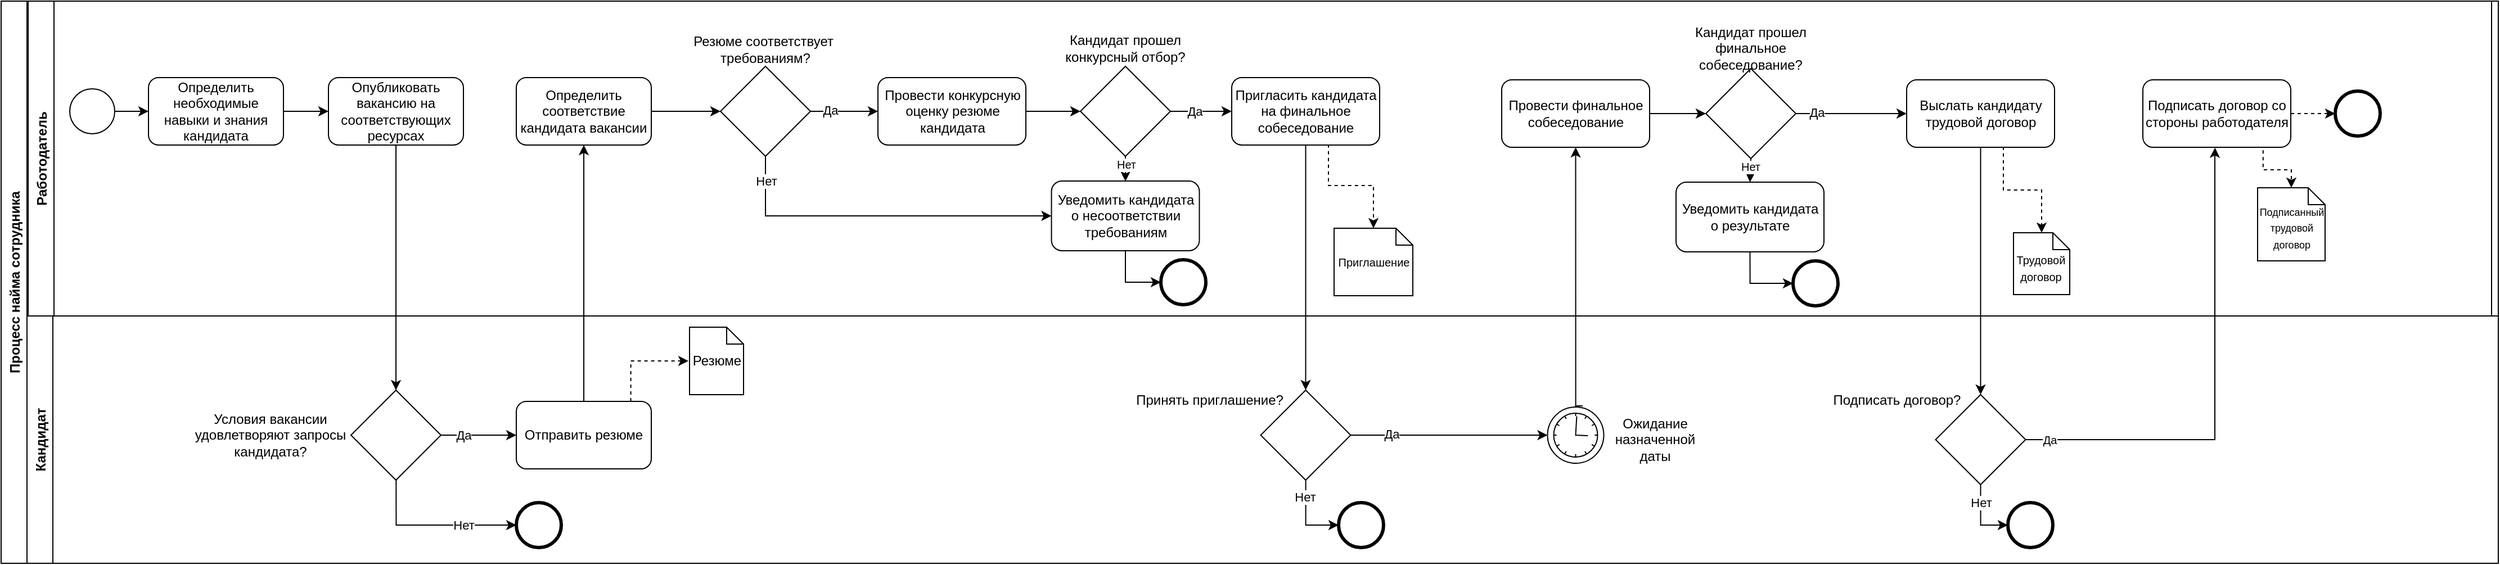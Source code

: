 <mxfile version="20.5.1" type="github">
  <diagram name="Page-1" id="2a216829-ef6e-dabb-86c1-c78162f3ba2b">
    <mxGraphModel dx="1422" dy="756" grid="1" gridSize="10" guides="1" tooltips="1" connect="1" arrows="1" fold="1" page="1" pageScale="1" pageWidth="850" pageHeight="1100" background="none" math="0" shadow="0">
      <root>
        <mxCell id="0" />
        <mxCell id="1" parent="0" />
        <mxCell id="jwljEU_SpVvsm612y8T_-2" value="Процесс найма сотрудника" style="swimlane;horizontal=0;" parent="1" vertex="1">
          <mxGeometry x="39" y="80" width="2220" height="500" as="geometry" />
        </mxCell>
        <mxCell id="jwljEU_SpVvsm612y8T_-1" value="Работодатель" style="swimlane;horizontal=0;" parent="jwljEU_SpVvsm612y8T_-2" vertex="1">
          <mxGeometry x="24" width="2190" height="280" as="geometry" />
        </mxCell>
        <mxCell id="jwljEU_SpVvsm612y8T_-8" value="" style="edgeStyle=orthogonalEdgeStyle;rounded=0;orthogonalLoop=1;jettySize=auto;html=1;" parent="jwljEU_SpVvsm612y8T_-1" source="jwljEU_SpVvsm612y8T_-4" target="jwljEU_SpVvsm612y8T_-7" edge="1">
          <mxGeometry relative="1" as="geometry" />
        </mxCell>
        <mxCell id="jwljEU_SpVvsm612y8T_-4" value="" style="ellipse;whiteSpace=wrap;html=1;aspect=fixed;" parent="jwljEU_SpVvsm612y8T_-1" vertex="1">
          <mxGeometry x="37" y="78" width="40" height="40" as="geometry" />
        </mxCell>
        <mxCell id="jwljEU_SpVvsm612y8T_-10" style="edgeStyle=orthogonalEdgeStyle;rounded=0;orthogonalLoop=1;jettySize=auto;html=1;exitX=1;exitY=0.5;exitDx=0;exitDy=0;" parent="jwljEU_SpVvsm612y8T_-1" source="jwljEU_SpVvsm612y8T_-7" target="jwljEU_SpVvsm612y8T_-9" edge="1">
          <mxGeometry relative="1" as="geometry" />
        </mxCell>
        <mxCell id="jwljEU_SpVvsm612y8T_-7" value="Определить необходимые навыки и знания кандидата" style="rounded=1;whiteSpace=wrap;html=1;" parent="jwljEU_SpVvsm612y8T_-1" vertex="1">
          <mxGeometry x="107" y="68" width="120" height="60" as="geometry" />
        </mxCell>
        <mxCell id="jwljEU_SpVvsm612y8T_-9" value="Опубликовать вакансию на соответствующих ресурсах" style="rounded=1;whiteSpace=wrap;html=1;" parent="jwljEU_SpVvsm612y8T_-1" vertex="1">
          <mxGeometry x="267" y="68" width="120" height="60" as="geometry" />
        </mxCell>
        <mxCell id="jwljEU_SpVvsm612y8T_-13" value="Определить соответствие кандидата вакансии" style="whiteSpace=wrap;html=1;rounded=1;" parent="jwljEU_SpVvsm612y8T_-1" vertex="1">
          <mxGeometry x="434" y="68" width="120" height="60" as="geometry" />
        </mxCell>
        <mxCell id="jwljEU_SpVvsm612y8T_-20" value="" style="edgeStyle=orthogonalEdgeStyle;rounded=0;orthogonalLoop=1;jettySize=auto;html=1;" parent="jwljEU_SpVvsm612y8T_-1" source="jwljEU_SpVvsm612y8T_-15" target="jwljEU_SpVvsm612y8T_-19" edge="1">
          <mxGeometry relative="1" as="geometry" />
        </mxCell>
        <mxCell id="jwljEU_SpVvsm612y8T_-15" value="Провести конкурсную оценку резюме кандидата" style="whiteSpace=wrap;html=1;rounded=1;" parent="jwljEU_SpVvsm612y8T_-1" vertex="1">
          <mxGeometry x="755.5" y="68" width="131.5" height="60" as="geometry" />
        </mxCell>
        <mxCell id="iiBIcx3BRpOr85FakTq7-2" style="edgeStyle=orthogonalEdgeStyle;rounded=0;orthogonalLoop=1;jettySize=auto;html=1;exitX=1;exitY=0.5;exitDx=0;exitDy=0;entryX=0;entryY=0.5;entryDx=0;entryDy=0;" parent="jwljEU_SpVvsm612y8T_-1" source="jwljEU_SpVvsm612y8T_-19" target="iiBIcx3BRpOr85FakTq7-8" edge="1">
          <mxGeometry relative="1" as="geometry">
            <mxPoint x="1114" y="98.0" as="targetPoint" />
          </mxGeometry>
        </mxCell>
        <mxCell id="iiBIcx3BRpOr85FakTq7-5" value="Да" style="edgeLabel;html=1;align=center;verticalAlign=middle;resizable=0;points=[];" parent="iiBIcx3BRpOr85FakTq7-2" vertex="1" connectable="0">
          <mxGeometry x="-0.627" relative="1" as="geometry">
            <mxPoint x="11" as="offset" />
          </mxGeometry>
        </mxCell>
        <mxCell id="iiBIcx3BRpOr85FakTq7-3" style="edgeStyle=orthogonalEdgeStyle;rounded=0;orthogonalLoop=1;jettySize=auto;html=1;exitX=0.5;exitY=1;exitDx=0;exitDy=0;entryX=0.468;entryY=0.005;entryDx=0;entryDy=0;entryPerimeter=0;" parent="jwljEU_SpVvsm612y8T_-1" source="jwljEU_SpVvsm612y8T_-19" edge="1">
          <mxGeometry relative="1" as="geometry">
            <mxPoint x="975.542" y="160.31" as="targetPoint" />
          </mxGeometry>
        </mxCell>
        <mxCell id="pv84g3jxS9aeJY5DVDUU-9" value="Нет" style="edgeLabel;html=1;align=center;verticalAlign=middle;resizable=0;points=[];fontSize=10;" vertex="1" connectable="0" parent="iiBIcx3BRpOr85FakTq7-3">
          <mxGeometry x="-0.434" relative="1" as="geometry">
            <mxPoint as="offset" />
          </mxGeometry>
        </mxCell>
        <mxCell id="jwljEU_SpVvsm612y8T_-19" value="" style="rhombus;whiteSpace=wrap;html=1;" parent="jwljEU_SpVvsm612y8T_-1" vertex="1">
          <mxGeometry x="935.5" y="58" width="80" height="80" as="geometry" />
        </mxCell>
        <mxCell id="jwljEU_SpVvsm612y8T_-21" value="" style="edgeStyle=orthogonalEdgeStyle;rounded=0;orthogonalLoop=1;jettySize=auto;html=1;exitX=1;exitY=0.5;exitDx=0;exitDy=0;" parent="jwljEU_SpVvsm612y8T_-1" source="jwljEU_SpVvsm612y8T_-13" target="jwljEU_SpVvsm612y8T_-22" edge="1">
          <mxGeometry relative="1" as="geometry">
            <mxPoint x="554" y="98" as="sourcePoint" />
          </mxGeometry>
        </mxCell>
        <mxCell id="jwljEU_SpVvsm612y8T_-27" style="edgeStyle=orthogonalEdgeStyle;rounded=0;orthogonalLoop=1;jettySize=auto;html=1;exitX=1;exitY=0.5;exitDx=0;exitDy=0;entryX=0;entryY=0.5;entryDx=0;entryDy=0;" parent="jwljEU_SpVvsm612y8T_-1" source="jwljEU_SpVvsm612y8T_-22" target="jwljEU_SpVvsm612y8T_-15" edge="1">
          <mxGeometry relative="1" as="geometry">
            <mxPoint x="785.5" y="98" as="targetPoint" />
          </mxGeometry>
        </mxCell>
        <mxCell id="jwljEU_SpVvsm612y8T_-28" value="Да" style="edgeLabel;html=1;align=center;verticalAlign=middle;resizable=0;points=[];" parent="jwljEU_SpVvsm612y8T_-27" vertex="1" connectable="0">
          <mxGeometry x="-0.72" y="-1" relative="1" as="geometry">
            <mxPoint x="9" y="-2" as="offset" />
          </mxGeometry>
        </mxCell>
        <mxCell id="iiBIcx3BRpOr85FakTq7-6" style="edgeStyle=orthogonalEdgeStyle;rounded=0;orthogonalLoop=1;jettySize=auto;html=1;exitX=0.5;exitY=1;exitDx=0;exitDy=0;entryX=0;entryY=0.5;entryDx=0;entryDy=0;" parent="jwljEU_SpVvsm612y8T_-1" source="jwljEU_SpVvsm612y8T_-22" target="jwljEU_SpVvsm612y8T_-32" edge="1">
          <mxGeometry relative="1" as="geometry" />
        </mxCell>
        <mxCell id="iiBIcx3BRpOr85FakTq7-7" value="Нет" style="edgeLabel;html=1;align=center;verticalAlign=middle;resizable=0;points=[];" parent="iiBIcx3BRpOr85FakTq7-6" vertex="1" connectable="0">
          <mxGeometry x="-0.911" y="1" relative="1" as="geometry">
            <mxPoint x="-1" y="8" as="offset" />
          </mxGeometry>
        </mxCell>
        <mxCell id="jwljEU_SpVvsm612y8T_-22" value="" style="rhombus;whiteSpace=wrap;html=1;" parent="jwljEU_SpVvsm612y8T_-1" vertex="1">
          <mxGeometry x="615.5" y="58" width="80" height="80" as="geometry" />
        </mxCell>
        <mxCell id="jwljEU_SpVvsm612y8T_-26" value="Резюме соответствует&amp;nbsp;&lt;br&gt;требованиям?" style="text;html=1;strokeColor=none;fillColor=none;align=center;verticalAlign=middle;whiteSpace=wrap;rounded=0;" parent="jwljEU_SpVvsm612y8T_-1" vertex="1">
          <mxGeometry x="584" y="28" width="143" height="30" as="geometry" />
        </mxCell>
        <mxCell id="jwljEU_SpVvsm612y8T_-34" value="Кандидат прошел конкурсный отбор?" style="text;html=1;strokeColor=none;fillColor=none;align=center;verticalAlign=middle;whiteSpace=wrap;rounded=0;" parent="jwljEU_SpVvsm612y8T_-1" vertex="1">
          <mxGeometry x="904" y="27" width="143" height="30" as="geometry" />
        </mxCell>
        <mxCell id="jwljEU_SpVvsm612y8T_-48" style="edgeStyle=orthogonalEdgeStyle;rounded=0;orthogonalLoop=1;jettySize=auto;html=1;exitX=0.5;exitY=1;exitDx=0;exitDy=0;entryX=0;entryY=0.5;entryDx=0;entryDy=0;" parent="jwljEU_SpVvsm612y8T_-1" source="jwljEU_SpVvsm612y8T_-32" target="jwljEU_SpVvsm612y8T_-47" edge="1">
          <mxGeometry relative="1" as="geometry">
            <mxPoint x="1045.5" y="191.0" as="sourcePoint" />
          </mxGeometry>
        </mxCell>
        <mxCell id="jwljEU_SpVvsm612y8T_-32" value="Уведомить кандидата о несоответствии требованиям" style="whiteSpace=wrap;html=1;rounded=1;" parent="jwljEU_SpVvsm612y8T_-1" vertex="1">
          <mxGeometry x="909.75" y="160" width="131.5" height="62" as="geometry" />
        </mxCell>
        <mxCell id="jwljEU_SpVvsm612y8T_-47" value="" style="ellipse;whiteSpace=wrap;html=1;aspect=fixed;strokeWidth=3;" parent="jwljEU_SpVvsm612y8T_-1" vertex="1">
          <mxGeometry x="1007" y="230" width="40" height="40" as="geometry" />
        </mxCell>
        <mxCell id="iiBIcx3BRpOr85FakTq7-125" style="edgeStyle=orthogonalEdgeStyle;rounded=0;orthogonalLoop=1;jettySize=auto;html=1;exitX=0.75;exitY=1;exitDx=0;exitDy=0;entryX=0.5;entryY=0;entryDx=0;entryDy=0;entryPerimeter=0;dashed=1;" parent="jwljEU_SpVvsm612y8T_-1" source="iiBIcx3BRpOr85FakTq7-8" target="iiBIcx3BRpOr85FakTq7-124" edge="1">
          <mxGeometry relative="1" as="geometry">
            <Array as="points">
              <mxPoint x="1156" y="128" />
              <mxPoint x="1156" y="164" />
              <mxPoint x="1196" y="164" />
            </Array>
          </mxGeometry>
        </mxCell>
        <mxCell id="iiBIcx3BRpOr85FakTq7-8" value="Пригласить кандидата на финальное собеседование" style="whiteSpace=wrap;html=1;rounded=1;" parent="jwljEU_SpVvsm612y8T_-1" vertex="1">
          <mxGeometry x="1070" y="68" width="131.5" height="60" as="geometry" />
        </mxCell>
        <mxCell id="iiBIcx3BRpOr85FakTq7-40" style="edgeStyle=orthogonalEdgeStyle;rounded=0;orthogonalLoop=1;jettySize=auto;html=1;exitX=1;exitY=0.5;exitDx=0;exitDy=0;entryX=0;entryY=0.5;entryDx=0;entryDy=0;" parent="jwljEU_SpVvsm612y8T_-1" source="iiBIcx3BRpOr85FakTq7-34" target="iiBIcx3BRpOr85FakTq7-37" edge="1">
          <mxGeometry relative="1" as="geometry" />
        </mxCell>
        <mxCell id="iiBIcx3BRpOr85FakTq7-34" value="Провести финальное собеседование" style="whiteSpace=wrap;html=1;rounded=1;" parent="jwljEU_SpVvsm612y8T_-1" vertex="1">
          <mxGeometry x="1310" y="70" width="131.5" height="60" as="geometry" />
        </mxCell>
        <mxCell id="iiBIcx3BRpOr85FakTq7-60" style="edgeStyle=orthogonalEdgeStyle;rounded=0;orthogonalLoop=1;jettySize=auto;html=1;exitX=0.5;exitY=1;exitDx=0;exitDy=0;entryX=0.5;entryY=0;entryDx=0;entryDy=0;" parent="jwljEU_SpVvsm612y8T_-1" source="iiBIcx3BRpOr85FakTq7-37" target="iiBIcx3BRpOr85FakTq7-50" edge="1">
          <mxGeometry relative="1" as="geometry" />
        </mxCell>
        <mxCell id="pv84g3jxS9aeJY5DVDUU-10" value="Нет" style="edgeLabel;html=1;align=center;verticalAlign=middle;resizable=0;points=[];fontSize=10;" vertex="1" connectable="0" parent="iiBIcx3BRpOr85FakTq7-60">
          <mxGeometry x="-0.357" relative="1" as="geometry">
            <mxPoint as="offset" />
          </mxGeometry>
        </mxCell>
        <mxCell id="iiBIcx3BRpOr85FakTq7-37" value="" style="rhombus;whiteSpace=wrap;html=1;" parent="jwljEU_SpVvsm612y8T_-1" vertex="1">
          <mxGeometry x="1491.5" y="60" width="80" height="80" as="geometry" />
        </mxCell>
        <mxCell id="iiBIcx3BRpOr85FakTq7-38" value="Кандидат прошел финальное собеседование?" style="text;html=1;strokeColor=none;fillColor=none;align=center;verticalAlign=middle;whiteSpace=wrap;rounded=0;" parent="jwljEU_SpVvsm612y8T_-1" vertex="1">
          <mxGeometry x="1460" y="27" width="143" height="30" as="geometry" />
        </mxCell>
        <mxCell id="iiBIcx3BRpOr85FakTq7-130" style="edgeStyle=orthogonalEdgeStyle;rounded=0;orthogonalLoop=1;jettySize=auto;html=1;exitX=0.75;exitY=1;exitDx=0;exitDy=0;entryX=0.5;entryY=0;entryDx=0;entryDy=0;entryPerimeter=0;dashed=1;" parent="jwljEU_SpVvsm612y8T_-1" source="iiBIcx3BRpOr85FakTq7-39" target="iiBIcx3BRpOr85FakTq7-129" edge="1">
          <mxGeometry relative="1" as="geometry">
            <Array as="points">
              <mxPoint x="1756" y="130" />
              <mxPoint x="1756" y="168" />
              <mxPoint x="1790" y="168" />
            </Array>
          </mxGeometry>
        </mxCell>
        <mxCell id="iiBIcx3BRpOr85FakTq7-39" value="Выслать кандидату трудовой договор" style="whiteSpace=wrap;html=1;rounded=1;" parent="jwljEU_SpVvsm612y8T_-1" vertex="1">
          <mxGeometry x="1670" y="70" width="131.5" height="60" as="geometry" />
        </mxCell>
        <mxCell id="iiBIcx3BRpOr85FakTq7-35" style="edgeStyle=orthogonalEdgeStyle;rounded=0;orthogonalLoop=1;jettySize=auto;html=1;exitX=1;exitY=0.5;exitDx=0;exitDy=0;entryX=0;entryY=0.5;entryDx=0;entryDy=0;" parent="jwljEU_SpVvsm612y8T_-1" source="iiBIcx3BRpOr85FakTq7-37" target="iiBIcx3BRpOr85FakTq7-39" edge="1">
          <mxGeometry relative="1" as="geometry">
            <mxPoint x="1600" y="20.0" as="targetPoint" />
          </mxGeometry>
        </mxCell>
        <mxCell id="iiBIcx3BRpOr85FakTq7-36" value="Да" style="edgeLabel;html=1;align=center;verticalAlign=middle;resizable=0;points=[];" parent="iiBIcx3BRpOr85FakTq7-35" vertex="1" connectable="0">
          <mxGeometry x="-0.627" relative="1" as="geometry">
            <mxPoint y="-1" as="offset" />
          </mxGeometry>
        </mxCell>
        <mxCell id="iiBIcx3BRpOr85FakTq7-54" style="edgeStyle=orthogonalEdgeStyle;rounded=0;orthogonalLoop=1;jettySize=auto;html=1;exitX=0.5;exitY=1;exitDx=0;exitDy=0;entryX=0;entryY=0.5;entryDx=0;entryDy=0;" parent="jwljEU_SpVvsm612y8T_-1" source="iiBIcx3BRpOr85FakTq7-50" target="iiBIcx3BRpOr85FakTq7-51" edge="1">
          <mxGeometry relative="1" as="geometry">
            <mxPoint x="1559" y="259" as="targetPoint" />
            <Array as="points">
              <mxPoint x="1531" y="251" />
            </Array>
          </mxGeometry>
        </mxCell>
        <mxCell id="iiBIcx3BRpOr85FakTq7-50" value="Уведомить кандидата о результате" style="whiteSpace=wrap;html=1;rounded=1;" parent="jwljEU_SpVvsm612y8T_-1" vertex="1">
          <mxGeometry x="1465" y="161" width="131.5" height="62" as="geometry" />
        </mxCell>
        <mxCell id="iiBIcx3BRpOr85FakTq7-51" value="" style="ellipse;whiteSpace=wrap;html=1;aspect=fixed;strokeWidth=3;" parent="jwljEU_SpVvsm612y8T_-1" vertex="1">
          <mxGeometry x="1569" y="231" width="40" height="40" as="geometry" />
        </mxCell>
        <mxCell id="iiBIcx3BRpOr85FakTq7-146" style="edgeStyle=orthogonalEdgeStyle;rounded=0;orthogonalLoop=1;jettySize=auto;html=1;exitX=1;exitY=0.5;exitDx=0;exitDy=0;entryX=0;entryY=0.5;entryDx=0;entryDy=0;dashed=1;" parent="jwljEU_SpVvsm612y8T_-1" source="iiBIcx3BRpOr85FakTq7-113" target="iiBIcx3BRpOr85FakTq7-145" edge="1">
          <mxGeometry relative="1" as="geometry" />
        </mxCell>
        <mxCell id="pv84g3jxS9aeJY5DVDUU-8" style="edgeStyle=orthogonalEdgeStyle;rounded=0;orthogonalLoop=1;jettySize=auto;html=1;exitX=0.813;exitY=1.043;exitDx=0;exitDy=0;dashed=1;fontSize=10;exitPerimeter=0;" edge="1" parent="jwljEU_SpVvsm612y8T_-1" source="iiBIcx3BRpOr85FakTq7-113" target="iiBIcx3BRpOr85FakTq7-135">
          <mxGeometry relative="1" as="geometry">
            <Array as="points" />
          </mxGeometry>
        </mxCell>
        <mxCell id="iiBIcx3BRpOr85FakTq7-113" value="Подписать договор со стороны работодателя" style="whiteSpace=wrap;html=1;rounded=1;" parent="jwljEU_SpVvsm612y8T_-1" vertex="1">
          <mxGeometry x="1880" y="70" width="131.5" height="60" as="geometry" />
        </mxCell>
        <mxCell id="iiBIcx3BRpOr85FakTq7-124" value="" style="shape=mxgraph.bpmn.data;labelPosition=center;verticalLabelPosition=bottom;align=center;verticalAlign=top;whiteSpace=wrap;size=15;html=1;" parent="jwljEU_SpVvsm612y8T_-1" vertex="1">
          <mxGeometry x="1161" y="202" width="70" height="60" as="geometry" />
        </mxCell>
        <mxCell id="iiBIcx3BRpOr85FakTq7-127" value="&lt;font style=&quot;font-size: 10px;&quot;&gt;Приглашение&lt;/font&gt;" style="text;html=1;align=center;verticalAlign=middle;resizable=0;points=[];autosize=1;strokeColor=none;fillColor=none;" parent="jwljEU_SpVvsm612y8T_-1" vertex="1">
          <mxGeometry x="1150.75" y="217" width="90" height="30" as="geometry" />
        </mxCell>
        <mxCell id="iiBIcx3BRpOr85FakTq7-129" value="" style="shape=mxgraph.bpmn.data;labelPosition=center;verticalLabelPosition=bottom;align=center;verticalAlign=top;whiteSpace=wrap;size=15;html=1;" parent="jwljEU_SpVvsm612y8T_-1" vertex="1">
          <mxGeometry x="1765" y="206" width="50" height="55" as="geometry" />
        </mxCell>
        <mxCell id="iiBIcx3BRpOr85FakTq7-132" value="&lt;font style=&quot;font-size: 10px;&quot;&gt;Трудовой &lt;br&gt;договор&lt;/font&gt;" style="text;html=1;align=center;verticalAlign=middle;resizable=0;points=[];autosize=1;strokeColor=none;fillColor=none;" parent="jwljEU_SpVvsm612y8T_-1" vertex="1">
          <mxGeometry x="1754" y="217" width="70" height="40" as="geometry" />
        </mxCell>
        <mxCell id="iiBIcx3BRpOr85FakTq7-145" value="" style="ellipse;whiteSpace=wrap;html=1;aspect=fixed;strokeWidth=3;" parent="jwljEU_SpVvsm612y8T_-1" vertex="1">
          <mxGeometry x="2051" y="80" width="40" height="40" as="geometry" />
        </mxCell>
        <mxCell id="iiBIcx3BRpOr85FakTq7-135" value="" style="shape=mxgraph.bpmn.data;labelPosition=center;verticalLabelPosition=bottom;align=center;verticalAlign=top;whiteSpace=wrap;size=15;html=1;" parent="jwljEU_SpVvsm612y8T_-1" vertex="1">
          <mxGeometry x="1982" y="166" width="60" height="65" as="geometry" />
        </mxCell>
        <mxCell id="iiBIcx3BRpOr85FakTq7-142" value="&lt;font style=&quot;font-size: 9px;&quot;&gt;Подписанный&lt;br&gt;трудовой&lt;br&gt;договор&lt;/font&gt;" style="text;html=1;align=center;verticalAlign=middle;resizable=0;points=[];autosize=1;strokeColor=none;fillColor=none;" parent="jwljEU_SpVvsm612y8T_-1" vertex="1">
          <mxGeometry x="1972" y="171" width="80" height="60" as="geometry" />
        </mxCell>
        <mxCell id="jwljEU_SpVvsm612y8T_-3" value="Кандидат" style="swimlane;horizontal=0;" parent="jwljEU_SpVvsm612y8T_-2" vertex="1">
          <mxGeometry x="23" y="280" width="2197" height="220" as="geometry" />
        </mxCell>
        <mxCell id="iiBIcx3BRpOr85FakTq7-114" value="" style="shape=mxgraph.bpmn.data;labelPosition=center;verticalLabelPosition=bottom;align=center;verticalAlign=top;whiteSpace=wrap;size=15;html=1;" parent="jwljEU_SpVvsm612y8T_-3" vertex="1">
          <mxGeometry x="589" y="10" width="48" height="60" as="geometry" />
        </mxCell>
        <mxCell id="jwljEU_SpVvsm612y8T_-11" value="Отправить резюме" style="whiteSpace=wrap;html=1;rounded=1;" parent="jwljEU_SpVvsm612y8T_-3" vertex="1">
          <mxGeometry x="435" y="76" width="120" height="60" as="geometry" />
        </mxCell>
        <mxCell id="jwljEU_SpVvsm612y8T_-39" style="edgeStyle=orthogonalEdgeStyle;rounded=0;orthogonalLoop=1;jettySize=auto;html=1;exitX=1;exitY=0.5;exitDx=0;exitDy=0;" parent="jwljEU_SpVvsm612y8T_-3" source="pv84g3jxS9aeJY5DVDUU-1" target="jwljEU_SpVvsm612y8T_-11" edge="1">
          <mxGeometry relative="1" as="geometry">
            <Array as="points" />
            <mxPoint x="368" y="106.0" as="sourcePoint" />
          </mxGeometry>
        </mxCell>
        <mxCell id="jwljEU_SpVvsm612y8T_-40" value="Да" style="edgeLabel;html=1;align=center;verticalAlign=middle;resizable=0;points=[];" parent="jwljEU_SpVvsm612y8T_-39" vertex="1" connectable="0">
          <mxGeometry x="-0.708" y="-2" relative="1" as="geometry">
            <mxPoint x="10" y="-2" as="offset" />
          </mxGeometry>
        </mxCell>
        <mxCell id="jwljEU_SpVvsm612y8T_-44" style="edgeStyle=orthogonalEdgeStyle;rounded=0;orthogonalLoop=1;jettySize=auto;html=1;exitX=0.502;exitY=0.989;exitDx=0;exitDy=0;entryX=0;entryY=0.5;entryDx=0;entryDy=0;exitPerimeter=0;" parent="jwljEU_SpVvsm612y8T_-3" source="pv84g3jxS9aeJY5DVDUU-1" target="jwljEU_SpVvsm612y8T_-46" edge="1">
          <mxGeometry relative="1" as="geometry">
            <mxPoint x="432" y="196" as="targetPoint" />
            <Array as="points">
              <mxPoint x="328" y="186" />
            </Array>
            <mxPoint x="328" y="146" as="sourcePoint" />
          </mxGeometry>
        </mxCell>
        <mxCell id="jwljEU_SpVvsm612y8T_-45" value="Нет" style="edgeLabel;html=1;align=center;verticalAlign=middle;resizable=0;points=[];" parent="jwljEU_SpVvsm612y8T_-44" vertex="1" connectable="0">
          <mxGeometry x="0.359" y="3" relative="1" as="geometry">
            <mxPoint y="3" as="offset" />
          </mxGeometry>
        </mxCell>
        <mxCell id="jwljEU_SpVvsm612y8T_-36" value="Условия вакансии удовлетворяют запросы кандидата?" style="text;html=1;strokeColor=none;fillColor=none;align=center;verticalAlign=middle;whiteSpace=wrap;rounded=0;" parent="jwljEU_SpVvsm612y8T_-3" vertex="1">
          <mxGeometry x="145" y="91" width="143" height="30" as="geometry" />
        </mxCell>
        <mxCell id="jwljEU_SpVvsm612y8T_-46" value="" style="ellipse;whiteSpace=wrap;html=1;aspect=fixed;strokeWidth=3;" parent="jwljEU_SpVvsm612y8T_-3" vertex="1">
          <mxGeometry x="435" y="166" width="40" height="40" as="geometry" />
        </mxCell>
        <mxCell id="iiBIcx3BRpOr85FakTq7-23" style="edgeStyle=orthogonalEdgeStyle;rounded=0;orthogonalLoop=1;jettySize=auto;html=1;entryX=0;entryY=0.5;entryDx=0;entryDy=0;" parent="jwljEU_SpVvsm612y8T_-3" source="iiBIcx3BRpOr85FakTq7-20" target="iiBIcx3BRpOr85FakTq7-24" edge="1">
          <mxGeometry relative="1" as="geometry">
            <mxPoint x="1137" y="180" as="targetPoint" />
          </mxGeometry>
        </mxCell>
        <mxCell id="iiBIcx3BRpOr85FakTq7-25" value="Нет" style="edgeLabel;html=1;align=center;verticalAlign=middle;resizable=0;points=[];" parent="iiBIcx3BRpOr85FakTq7-23" vertex="1" connectable="0">
          <mxGeometry x="-0.721" y="1" relative="1" as="geometry">
            <mxPoint x="-2" y="5" as="offset" />
          </mxGeometry>
        </mxCell>
        <mxCell id="iiBIcx3BRpOr85FakTq7-27" style="edgeStyle=orthogonalEdgeStyle;rounded=0;orthogonalLoop=1;jettySize=auto;html=1;exitX=1;exitY=0.5;exitDx=0;exitDy=0;entryX=0;entryY=0.5;entryDx=0;entryDy=0;entryPerimeter=0;" parent="jwljEU_SpVvsm612y8T_-3" source="iiBIcx3BRpOr85FakTq7-20" target="iiBIcx3BRpOr85FakTq7-29" edge="1">
          <mxGeometry relative="1" as="geometry">
            <mxPoint x="1251" y="106" as="targetPoint" />
          </mxGeometry>
        </mxCell>
        <mxCell id="iiBIcx3BRpOr85FakTq7-28" value="Да" style="edgeLabel;html=1;align=center;verticalAlign=middle;resizable=0;points=[];" parent="iiBIcx3BRpOr85FakTq7-27" vertex="1" connectable="0">
          <mxGeometry x="-0.595" y="-1" relative="1" as="geometry">
            <mxPoint y="-2" as="offset" />
          </mxGeometry>
        </mxCell>
        <mxCell id="iiBIcx3BRpOr85FakTq7-20" value="" style="rhombus;whiteSpace=wrap;html=1;" parent="jwljEU_SpVvsm612y8T_-3" vertex="1">
          <mxGeometry x="1096.75" y="66" width="80" height="80" as="geometry" />
        </mxCell>
        <mxCell id="iiBIcx3BRpOr85FakTq7-21" value="Принять приглашение?" style="text;html=1;align=center;verticalAlign=middle;resizable=0;points=[];autosize=1;strokeColor=none;fillColor=none;" parent="jwljEU_SpVvsm612y8T_-3" vertex="1">
          <mxGeometry x="976" y="60" width="150" height="30" as="geometry" />
        </mxCell>
        <mxCell id="iiBIcx3BRpOr85FakTq7-24" value="" style="ellipse;whiteSpace=wrap;html=1;aspect=fixed;strokeWidth=3;" parent="jwljEU_SpVvsm612y8T_-3" vertex="1">
          <mxGeometry x="1166" y="166" width="40" height="40" as="geometry" />
        </mxCell>
        <mxCell id="iiBIcx3BRpOr85FakTq7-29" value="" style="points=[[0.145,0.145,0],[0.5,0,0],[0.855,0.145,0],[1,0.5,0],[0.855,0.855,0],[0.5,1,0],[0.145,0.855,0],[0,0.5,0]];shape=mxgraph.bpmn.event;html=1;verticalLabelPosition=bottom;labelBackgroundColor=#ffffff;verticalAlign=top;align=center;perimeter=ellipsePerimeter;outlineConnect=0;aspect=fixed;outline=standard;symbol=timer;" parent="jwljEU_SpVvsm612y8T_-3" vertex="1">
          <mxGeometry x="1351.75" y="81" width="50" height="50" as="geometry" />
        </mxCell>
        <mxCell id="iiBIcx3BRpOr85FakTq7-30" value="Ожидание &lt;br&gt;назначенной &lt;br&gt;даты" style="text;html=1;align=center;verticalAlign=middle;resizable=0;points=[];autosize=1;strokeColor=none;fillColor=none;" parent="jwljEU_SpVvsm612y8T_-3" vertex="1">
          <mxGeometry x="1401.75" y="80" width="90" height="60" as="geometry" />
        </mxCell>
        <mxCell id="iiBIcx3BRpOr85FakTq7-108" style="edgeStyle=orthogonalEdgeStyle;rounded=0;orthogonalLoop=1;jettySize=auto;html=1;exitX=0.5;exitY=1;exitDx=0;exitDy=0;entryX=0;entryY=0.5;entryDx=0;entryDy=0;" parent="jwljEU_SpVvsm612y8T_-3" source="iiBIcx3BRpOr85FakTq7-64" target="iiBIcx3BRpOr85FakTq7-106" edge="1">
          <mxGeometry relative="1" as="geometry" />
        </mxCell>
        <mxCell id="iiBIcx3BRpOr85FakTq7-109" value="Нет" style="edgeLabel;html=1;align=center;verticalAlign=middle;resizable=0;points=[];" parent="iiBIcx3BRpOr85FakTq7-108" vertex="1" connectable="0">
          <mxGeometry x="-0.632" y="2" relative="1" as="geometry">
            <mxPoint x="-2" y="5" as="offset" />
          </mxGeometry>
        </mxCell>
        <mxCell id="iiBIcx3BRpOr85FakTq7-64" value="" style="rhombus;whiteSpace=wrap;html=1;" parent="jwljEU_SpVvsm612y8T_-3" vertex="1">
          <mxGeometry x="1696.75" y="70" width="80" height="80" as="geometry" />
        </mxCell>
        <mxCell id="iiBIcx3BRpOr85FakTq7-103" value="Подписать договор?" style="text;html=1;strokeColor=none;fillColor=none;align=center;verticalAlign=middle;whiteSpace=wrap;rounded=0;" parent="jwljEU_SpVvsm612y8T_-3" vertex="1">
          <mxGeometry x="1591" y="60" width="143" height="30" as="geometry" />
        </mxCell>
        <mxCell id="iiBIcx3BRpOr85FakTq7-106" value="" style="ellipse;whiteSpace=wrap;html=1;aspect=fixed;strokeWidth=3;" parent="jwljEU_SpVvsm612y8T_-3" vertex="1">
          <mxGeometry x="1761" y="166.0" width="40" height="40" as="geometry" />
        </mxCell>
        <mxCell id="pv84g3jxS9aeJY5DVDUU-1" value="" style="rhombus;whiteSpace=wrap;html=1;" vertex="1" parent="jwljEU_SpVvsm612y8T_-3">
          <mxGeometry x="288" y="66" width="80" height="80" as="geometry" />
        </mxCell>
        <mxCell id="iiBIcx3BRpOr85FakTq7-118" value="Резюме" style="text;html=1;align=center;verticalAlign=middle;resizable=0;points=[];autosize=1;strokeColor=none;fillColor=none;" parent="jwljEU_SpVvsm612y8T_-3" vertex="1">
          <mxGeometry x="578" y="25" width="70" height="30" as="geometry" />
        </mxCell>
        <mxCell id="iiBIcx3BRpOr85FakTq7-117" style="edgeStyle=orthogonalEdgeStyle;rounded=0;orthogonalLoop=1;jettySize=auto;html=1;exitX=0.848;exitY=0;exitDx=0;exitDy=0;exitPerimeter=0;dashed=1;" parent="jwljEU_SpVvsm612y8T_-3" source="jwljEU_SpVvsm612y8T_-11" edge="1">
          <mxGeometry relative="1" as="geometry">
            <mxPoint x="588" y="40" as="targetPoint" />
            <Array as="points">
              <mxPoint x="537" y="40" />
              <mxPoint x="588" y="40" />
            </Array>
          </mxGeometry>
        </mxCell>
        <mxCell id="jwljEU_SpVvsm612y8T_-12" value="" style="edgeStyle=orthogonalEdgeStyle;rounded=0;orthogonalLoop=1;jettySize=auto;html=1;entryX=0.5;entryY=0;entryDx=0;entryDy=0;" parent="jwljEU_SpVvsm612y8T_-2" source="jwljEU_SpVvsm612y8T_-9" target="pv84g3jxS9aeJY5DVDUU-1" edge="1">
          <mxGeometry relative="1" as="geometry">
            <mxPoint x="351" y="346.0" as="targetPoint" />
          </mxGeometry>
        </mxCell>
        <mxCell id="jwljEU_SpVvsm612y8T_-14" value="" style="edgeStyle=orthogonalEdgeStyle;rounded=0;orthogonalLoop=1;jettySize=auto;html=1;" parent="jwljEU_SpVvsm612y8T_-2" source="jwljEU_SpVvsm612y8T_-11" target="jwljEU_SpVvsm612y8T_-13" edge="1">
          <mxGeometry relative="1" as="geometry" />
        </mxCell>
        <mxCell id="iiBIcx3BRpOr85FakTq7-11" style="edgeStyle=orthogonalEdgeStyle;rounded=0;orthogonalLoop=1;jettySize=auto;html=1;exitX=0.5;exitY=1;exitDx=0;exitDy=0;" parent="jwljEU_SpVvsm612y8T_-2" source="iiBIcx3BRpOr85FakTq7-8" target="iiBIcx3BRpOr85FakTq7-20" edge="1">
          <mxGeometry relative="1" as="geometry">
            <mxPoint x="1165.75" y="356" as="targetPoint" />
            <Array as="points" />
          </mxGeometry>
        </mxCell>
        <mxCell id="iiBIcx3BRpOr85FakTq7-33" style="edgeStyle=orthogonalEdgeStyle;rounded=0;orthogonalLoop=1;jettySize=auto;html=1;exitX=0.5;exitY=0;exitDx=0;exitDy=0;exitPerimeter=0;entryX=0.5;entryY=1;entryDx=0;entryDy=0;" parent="jwljEU_SpVvsm612y8T_-2" source="iiBIcx3BRpOr85FakTq7-29" target="iiBIcx3BRpOr85FakTq7-34" edge="1">
          <mxGeometry relative="1" as="geometry">
            <mxPoint x="1400" y="145.0" as="targetPoint" />
            <Array as="points">
              <mxPoint x="1406" y="360" />
              <mxPoint x="1406" y="360" />
            </Array>
          </mxGeometry>
        </mxCell>
        <mxCell id="iiBIcx3BRpOr85FakTq7-63" style="edgeStyle=orthogonalEdgeStyle;rounded=0;orthogonalLoop=1;jettySize=auto;html=1;exitX=0.5;exitY=1;exitDx=0;exitDy=0;entryX=0.5;entryY=0;entryDx=0;entryDy=0;" parent="jwljEU_SpVvsm612y8T_-2" source="iiBIcx3BRpOr85FakTq7-39" target="iiBIcx3BRpOr85FakTq7-64" edge="1">
          <mxGeometry relative="1" as="geometry">
            <mxPoint x="1765.759" y="356.0" as="targetPoint" />
          </mxGeometry>
        </mxCell>
        <mxCell id="iiBIcx3BRpOr85FakTq7-111" style="edgeStyle=orthogonalEdgeStyle;rounded=0;orthogonalLoop=1;jettySize=auto;html=1;exitX=1;exitY=0.5;exitDx=0;exitDy=0;entryX=0.488;entryY=1.006;entryDx=0;entryDy=0;entryPerimeter=0;" parent="jwljEU_SpVvsm612y8T_-2" source="iiBIcx3BRpOr85FakTq7-64" target="iiBIcx3BRpOr85FakTq7-113" edge="1">
          <mxGeometry relative="1" as="geometry">
            <mxPoint x="1970" y="130" as="targetPoint" />
            <Array as="points">
              <mxPoint x="1968" y="390" />
              <mxPoint x="1968" y="140" />
              <mxPoint x="1968" y="140" />
            </Array>
          </mxGeometry>
        </mxCell>
        <mxCell id="pv84g3jxS9aeJY5DVDUU-11" value="Да" style="edgeLabel;html=1;align=center;verticalAlign=middle;resizable=0;points=[];fontSize=10;" vertex="1" connectable="0" parent="iiBIcx3BRpOr85FakTq7-111">
          <mxGeometry x="-0.903" relative="1" as="geometry">
            <mxPoint as="offset" />
          </mxGeometry>
        </mxCell>
      </root>
    </mxGraphModel>
  </diagram>
</mxfile>
